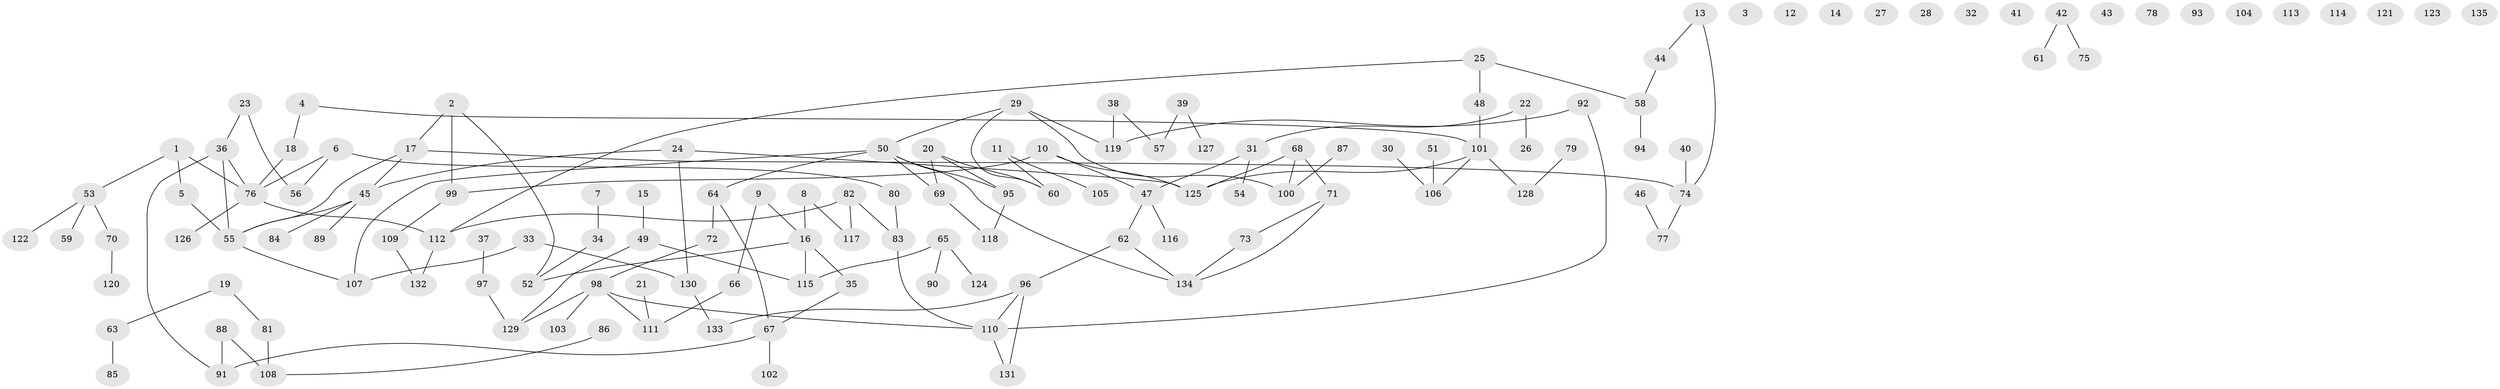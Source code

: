 // Generated by graph-tools (version 1.1) at 2025/25/03/09/25 03:25:16]
// undirected, 135 vertices, 144 edges
graph export_dot {
graph [start="1"]
  node [color=gray90,style=filled];
  1;
  2;
  3;
  4;
  5;
  6;
  7;
  8;
  9;
  10;
  11;
  12;
  13;
  14;
  15;
  16;
  17;
  18;
  19;
  20;
  21;
  22;
  23;
  24;
  25;
  26;
  27;
  28;
  29;
  30;
  31;
  32;
  33;
  34;
  35;
  36;
  37;
  38;
  39;
  40;
  41;
  42;
  43;
  44;
  45;
  46;
  47;
  48;
  49;
  50;
  51;
  52;
  53;
  54;
  55;
  56;
  57;
  58;
  59;
  60;
  61;
  62;
  63;
  64;
  65;
  66;
  67;
  68;
  69;
  70;
  71;
  72;
  73;
  74;
  75;
  76;
  77;
  78;
  79;
  80;
  81;
  82;
  83;
  84;
  85;
  86;
  87;
  88;
  89;
  90;
  91;
  92;
  93;
  94;
  95;
  96;
  97;
  98;
  99;
  100;
  101;
  102;
  103;
  104;
  105;
  106;
  107;
  108;
  109;
  110;
  111;
  112;
  113;
  114;
  115;
  116;
  117;
  118;
  119;
  120;
  121;
  122;
  123;
  124;
  125;
  126;
  127;
  128;
  129;
  130;
  131;
  132;
  133;
  134;
  135;
  1 -- 5;
  1 -- 53;
  1 -- 76;
  2 -- 17;
  2 -- 52;
  2 -- 99;
  4 -- 18;
  4 -- 101;
  5 -- 55;
  6 -- 56;
  6 -- 76;
  6 -- 80;
  7 -- 34;
  8 -- 16;
  8 -- 117;
  9 -- 16;
  9 -- 66;
  10 -- 47;
  10 -- 99;
  10 -- 125;
  11 -- 60;
  11 -- 105;
  13 -- 44;
  13 -- 74;
  15 -- 49;
  16 -- 35;
  16 -- 52;
  16 -- 115;
  17 -- 45;
  17 -- 55;
  17 -- 74;
  18 -- 76;
  19 -- 63;
  19 -- 81;
  20 -- 60;
  20 -- 69;
  20 -- 95;
  21 -- 111;
  22 -- 26;
  22 -- 31;
  23 -- 36;
  23 -- 56;
  24 -- 45;
  24 -- 125;
  24 -- 130;
  25 -- 48;
  25 -- 58;
  25 -- 112;
  29 -- 50;
  29 -- 60;
  29 -- 100;
  29 -- 119;
  30 -- 106;
  31 -- 47;
  31 -- 54;
  33 -- 107;
  33 -- 130;
  34 -- 52;
  35 -- 67;
  36 -- 55;
  36 -- 76;
  36 -- 91;
  37 -- 97;
  38 -- 57;
  38 -- 119;
  39 -- 57;
  39 -- 127;
  40 -- 74;
  42 -- 61;
  42 -- 75;
  44 -- 58;
  45 -- 55;
  45 -- 84;
  45 -- 89;
  46 -- 77;
  47 -- 62;
  47 -- 116;
  48 -- 101;
  49 -- 115;
  49 -- 129;
  50 -- 64;
  50 -- 69;
  50 -- 95;
  50 -- 107;
  50 -- 134;
  51 -- 106;
  53 -- 59;
  53 -- 70;
  53 -- 122;
  55 -- 107;
  58 -- 94;
  62 -- 96;
  62 -- 134;
  63 -- 85;
  64 -- 67;
  64 -- 72;
  65 -- 90;
  65 -- 115;
  65 -- 124;
  66 -- 111;
  67 -- 91;
  67 -- 102;
  68 -- 71;
  68 -- 100;
  68 -- 125;
  69 -- 118;
  70 -- 120;
  71 -- 73;
  71 -- 134;
  72 -- 98;
  73 -- 134;
  74 -- 77;
  76 -- 112;
  76 -- 126;
  79 -- 128;
  80 -- 83;
  81 -- 108;
  82 -- 83;
  82 -- 112;
  82 -- 117;
  83 -- 110;
  86 -- 108;
  87 -- 100;
  88 -- 91;
  88 -- 108;
  92 -- 110;
  92 -- 119;
  95 -- 118;
  96 -- 110;
  96 -- 131;
  96 -- 133;
  97 -- 129;
  98 -- 103;
  98 -- 110;
  98 -- 111;
  98 -- 129;
  99 -- 109;
  101 -- 106;
  101 -- 125;
  101 -- 128;
  109 -- 132;
  110 -- 131;
  112 -- 132;
  130 -- 133;
}
